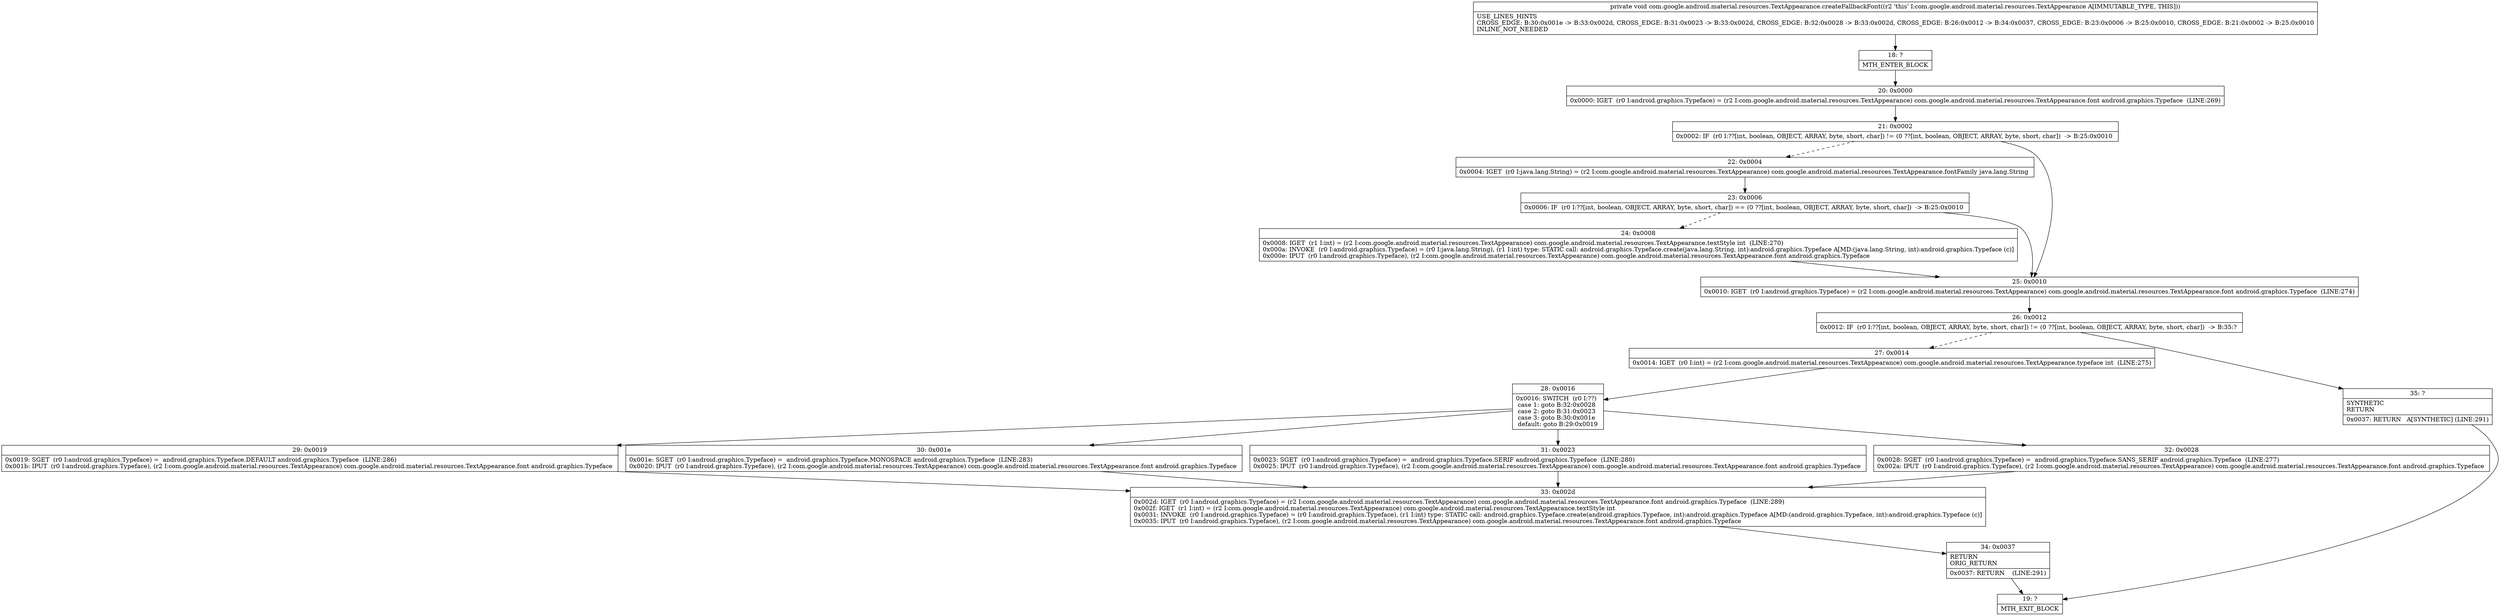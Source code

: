digraph "CFG forcom.google.android.material.resources.TextAppearance.createFallbackFont()V" {
Node_18 [shape=record,label="{18\:\ ?|MTH_ENTER_BLOCK\l}"];
Node_20 [shape=record,label="{20\:\ 0x0000|0x0000: IGET  (r0 I:android.graphics.Typeface) = (r2 I:com.google.android.material.resources.TextAppearance) com.google.android.material.resources.TextAppearance.font android.graphics.Typeface  (LINE:269)\l}"];
Node_21 [shape=record,label="{21\:\ 0x0002|0x0002: IF  (r0 I:??[int, boolean, OBJECT, ARRAY, byte, short, char]) != (0 ??[int, boolean, OBJECT, ARRAY, byte, short, char])  \-\> B:25:0x0010 \l}"];
Node_22 [shape=record,label="{22\:\ 0x0004|0x0004: IGET  (r0 I:java.lang.String) = (r2 I:com.google.android.material.resources.TextAppearance) com.google.android.material.resources.TextAppearance.fontFamily java.lang.String \l}"];
Node_23 [shape=record,label="{23\:\ 0x0006|0x0006: IF  (r0 I:??[int, boolean, OBJECT, ARRAY, byte, short, char]) == (0 ??[int, boolean, OBJECT, ARRAY, byte, short, char])  \-\> B:25:0x0010 \l}"];
Node_24 [shape=record,label="{24\:\ 0x0008|0x0008: IGET  (r1 I:int) = (r2 I:com.google.android.material.resources.TextAppearance) com.google.android.material.resources.TextAppearance.textStyle int  (LINE:270)\l0x000a: INVOKE  (r0 I:android.graphics.Typeface) = (r0 I:java.lang.String), (r1 I:int) type: STATIC call: android.graphics.Typeface.create(java.lang.String, int):android.graphics.Typeface A[MD:(java.lang.String, int):android.graphics.Typeface (c)]\l0x000e: IPUT  (r0 I:android.graphics.Typeface), (r2 I:com.google.android.material.resources.TextAppearance) com.google.android.material.resources.TextAppearance.font android.graphics.Typeface \l}"];
Node_25 [shape=record,label="{25\:\ 0x0010|0x0010: IGET  (r0 I:android.graphics.Typeface) = (r2 I:com.google.android.material.resources.TextAppearance) com.google.android.material.resources.TextAppearance.font android.graphics.Typeface  (LINE:274)\l}"];
Node_26 [shape=record,label="{26\:\ 0x0012|0x0012: IF  (r0 I:??[int, boolean, OBJECT, ARRAY, byte, short, char]) != (0 ??[int, boolean, OBJECT, ARRAY, byte, short, char])  \-\> B:35:? \l}"];
Node_27 [shape=record,label="{27\:\ 0x0014|0x0014: IGET  (r0 I:int) = (r2 I:com.google.android.material.resources.TextAppearance) com.google.android.material.resources.TextAppearance.typeface int  (LINE:275)\l}"];
Node_28 [shape=record,label="{28\:\ 0x0016|0x0016: SWITCH  (r0 I:??)\l case 1: goto B:32:0x0028\l case 2: goto B:31:0x0023\l case 3: goto B:30:0x001e\l default: goto B:29:0x0019 \l}"];
Node_29 [shape=record,label="{29\:\ 0x0019|0x0019: SGET  (r0 I:android.graphics.Typeface) =  android.graphics.Typeface.DEFAULT android.graphics.Typeface  (LINE:286)\l0x001b: IPUT  (r0 I:android.graphics.Typeface), (r2 I:com.google.android.material.resources.TextAppearance) com.google.android.material.resources.TextAppearance.font android.graphics.Typeface \l}"];
Node_33 [shape=record,label="{33\:\ 0x002d|0x002d: IGET  (r0 I:android.graphics.Typeface) = (r2 I:com.google.android.material.resources.TextAppearance) com.google.android.material.resources.TextAppearance.font android.graphics.Typeface  (LINE:289)\l0x002f: IGET  (r1 I:int) = (r2 I:com.google.android.material.resources.TextAppearance) com.google.android.material.resources.TextAppearance.textStyle int \l0x0031: INVOKE  (r0 I:android.graphics.Typeface) = (r0 I:android.graphics.Typeface), (r1 I:int) type: STATIC call: android.graphics.Typeface.create(android.graphics.Typeface, int):android.graphics.Typeface A[MD:(android.graphics.Typeface, int):android.graphics.Typeface (c)]\l0x0035: IPUT  (r0 I:android.graphics.Typeface), (r2 I:com.google.android.material.resources.TextAppearance) com.google.android.material.resources.TextAppearance.font android.graphics.Typeface \l}"];
Node_34 [shape=record,label="{34\:\ 0x0037|RETURN\lORIG_RETURN\l|0x0037: RETURN    (LINE:291)\l}"];
Node_19 [shape=record,label="{19\:\ ?|MTH_EXIT_BLOCK\l}"];
Node_30 [shape=record,label="{30\:\ 0x001e|0x001e: SGET  (r0 I:android.graphics.Typeface) =  android.graphics.Typeface.MONOSPACE android.graphics.Typeface  (LINE:283)\l0x0020: IPUT  (r0 I:android.graphics.Typeface), (r2 I:com.google.android.material.resources.TextAppearance) com.google.android.material.resources.TextAppearance.font android.graphics.Typeface \l}"];
Node_31 [shape=record,label="{31\:\ 0x0023|0x0023: SGET  (r0 I:android.graphics.Typeface) =  android.graphics.Typeface.SERIF android.graphics.Typeface  (LINE:280)\l0x0025: IPUT  (r0 I:android.graphics.Typeface), (r2 I:com.google.android.material.resources.TextAppearance) com.google.android.material.resources.TextAppearance.font android.graphics.Typeface \l}"];
Node_32 [shape=record,label="{32\:\ 0x0028|0x0028: SGET  (r0 I:android.graphics.Typeface) =  android.graphics.Typeface.SANS_SERIF android.graphics.Typeface  (LINE:277)\l0x002a: IPUT  (r0 I:android.graphics.Typeface), (r2 I:com.google.android.material.resources.TextAppearance) com.google.android.material.resources.TextAppearance.font android.graphics.Typeface \l}"];
Node_35 [shape=record,label="{35\:\ ?|SYNTHETIC\lRETURN\l|0x0037: RETURN   A[SYNTHETIC] (LINE:291)\l}"];
MethodNode[shape=record,label="{private void com.google.android.material.resources.TextAppearance.createFallbackFont((r2 'this' I:com.google.android.material.resources.TextAppearance A[IMMUTABLE_TYPE, THIS]))  | USE_LINES_HINTS\lCROSS_EDGE: B:30:0x001e \-\> B:33:0x002d, CROSS_EDGE: B:31:0x0023 \-\> B:33:0x002d, CROSS_EDGE: B:32:0x0028 \-\> B:33:0x002d, CROSS_EDGE: B:26:0x0012 \-\> B:34:0x0037, CROSS_EDGE: B:23:0x0006 \-\> B:25:0x0010, CROSS_EDGE: B:21:0x0002 \-\> B:25:0x0010\lINLINE_NOT_NEEDED\l}"];
MethodNode -> Node_18;Node_18 -> Node_20;
Node_20 -> Node_21;
Node_21 -> Node_22[style=dashed];
Node_21 -> Node_25;
Node_22 -> Node_23;
Node_23 -> Node_24[style=dashed];
Node_23 -> Node_25;
Node_24 -> Node_25;
Node_25 -> Node_26;
Node_26 -> Node_27[style=dashed];
Node_26 -> Node_35;
Node_27 -> Node_28;
Node_28 -> Node_29;
Node_28 -> Node_30;
Node_28 -> Node_31;
Node_28 -> Node_32;
Node_29 -> Node_33;
Node_33 -> Node_34;
Node_34 -> Node_19;
Node_30 -> Node_33;
Node_31 -> Node_33;
Node_32 -> Node_33;
Node_35 -> Node_19;
}

